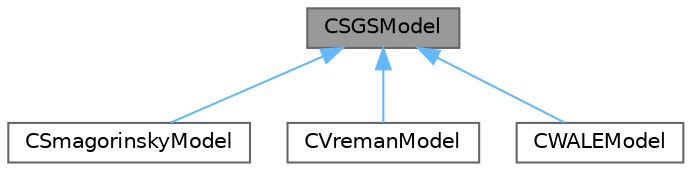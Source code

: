 digraph "CSGSModel"
{
 // LATEX_PDF_SIZE
  bgcolor="transparent";
  edge [fontname=Helvetica,fontsize=10,labelfontname=Helvetica,labelfontsize=10];
  node [fontname=Helvetica,fontsize=10,shape=box,height=0.2,width=0.4];
  Node1 [id="Node000001",label="CSGSModel",height=0.2,width=0.4,color="gray40", fillcolor="grey60", style="filled", fontcolor="black",tooltip="Base class for defining the LES subgrid scale model."];
  Node1 -> Node2 [id="edge1_Node000001_Node000002",dir="back",color="steelblue1",style="solid",tooltip=" "];
  Node2 [id="Node000002",label="CSmagorinskyModel",height=0.2,width=0.4,color="gray40", fillcolor="white", style="filled",URL="$classCSmagorinskyModel.html",tooltip="Derived class for defining the Smagorinsky SGS model."];
  Node1 -> Node3 [id="edge2_Node000001_Node000003",dir="back",color="steelblue1",style="solid",tooltip=" "];
  Node3 [id="Node000003",label="CVremanModel",height=0.2,width=0.4,color="gray40", fillcolor="white", style="filled",URL="$classCVremanModel.html",tooltip="Derived class for defining the WALE SGS model."];
  Node1 -> Node4 [id="edge3_Node000001_Node000004",dir="back",color="steelblue1",style="solid",tooltip=" "];
  Node4 [id="Node000004",label="CWALEModel",height=0.2,width=0.4,color="gray40", fillcolor="white", style="filled",URL="$classCWALEModel.html",tooltip="Derived class for defining the WALE SGS model."];
}
